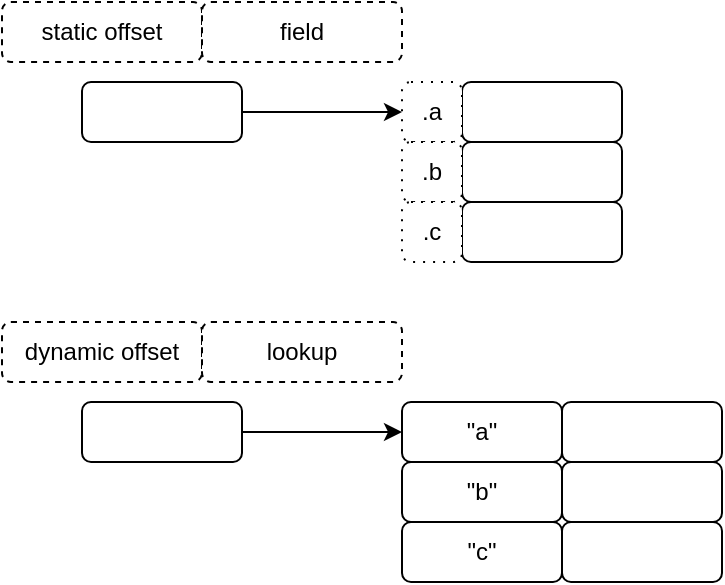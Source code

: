 <mxfile version="24.7.17">
  <diagram name="Page-1" id="zeiTZ4ekBaWwp6oDwv2A">
    <mxGraphModel dx="1100" dy="439" grid="1" gridSize="10" guides="1" tooltips="1" connect="1" arrows="1" fold="1" page="1" pageScale="1" pageWidth="1100" pageHeight="850" math="0" shadow="0">
      <root>
        <mxCell id="0" />
        <mxCell id="1" parent="0" />
        <mxCell id="eihmgm31Xy6lLqjTR13Y-8" style="edgeStyle=orthogonalEdgeStyle;rounded=0;orthogonalLoop=1;jettySize=auto;html=1;exitX=1;exitY=0.5;exitDx=0;exitDy=0;entryX=0;entryY=0.5;entryDx=0;entryDy=0;" edge="1" parent="1" source="eihmgm31Xy6lLqjTR13Y-1" target="eihmgm31Xy6lLqjTR13Y-5">
          <mxGeometry relative="1" as="geometry" />
        </mxCell>
        <mxCell id="eihmgm31Xy6lLqjTR13Y-1" value="" style="rounded=1;whiteSpace=wrap;html=1;" vertex="1" parent="1">
          <mxGeometry x="80" y="80" width="80" height="30" as="geometry" />
        </mxCell>
        <mxCell id="eihmgm31Xy6lLqjTR13Y-2" value="" style="rounded=1;whiteSpace=wrap;html=1;" vertex="1" parent="1">
          <mxGeometry x="270" y="80" width="80" height="30" as="geometry" />
        </mxCell>
        <mxCell id="eihmgm31Xy6lLqjTR13Y-3" value="" style="rounded=1;whiteSpace=wrap;html=1;" vertex="1" parent="1">
          <mxGeometry x="270" y="110" width="80" height="30" as="geometry" />
        </mxCell>
        <mxCell id="eihmgm31Xy6lLqjTR13Y-4" value="" style="rounded=1;whiteSpace=wrap;html=1;" vertex="1" parent="1">
          <mxGeometry x="270" y="140" width="80" height="30" as="geometry" />
        </mxCell>
        <mxCell id="eihmgm31Xy6lLqjTR13Y-5" value=".a" style="rounded=1;whiteSpace=wrap;html=1;dashed=1;dashPattern=1 4;" vertex="1" parent="1">
          <mxGeometry x="240" y="80" width="30" height="30" as="geometry" />
        </mxCell>
        <mxCell id="eihmgm31Xy6lLqjTR13Y-6" value=".b" style="rounded=1;whiteSpace=wrap;html=1;dashed=1;dashPattern=1 4;" vertex="1" parent="1">
          <mxGeometry x="240" y="110" width="30" height="30" as="geometry" />
        </mxCell>
        <mxCell id="eihmgm31Xy6lLqjTR13Y-7" value=".c" style="rounded=1;whiteSpace=wrap;html=1;dashed=1;dashPattern=1 4;" vertex="1" parent="1">
          <mxGeometry x="240" y="140" width="30" height="30" as="geometry" />
        </mxCell>
        <mxCell id="eihmgm31Xy6lLqjTR13Y-9" style="edgeStyle=orthogonalEdgeStyle;rounded=0;orthogonalLoop=1;jettySize=auto;html=1;exitX=1;exitY=0.5;exitDx=0;exitDy=0;entryX=0;entryY=0.5;entryDx=0;entryDy=0;" edge="1" parent="1" source="eihmgm31Xy6lLqjTR13Y-10" target="eihmgm31Xy6lLqjTR13Y-11">
          <mxGeometry relative="1" as="geometry">
            <mxPoint x="240" y="255" as="targetPoint" />
          </mxGeometry>
        </mxCell>
        <mxCell id="eihmgm31Xy6lLqjTR13Y-10" value="" style="rounded=1;whiteSpace=wrap;html=1;" vertex="1" parent="1">
          <mxGeometry x="80" y="240" width="80" height="30" as="geometry" />
        </mxCell>
        <mxCell id="eihmgm31Xy6lLqjTR13Y-11" value="&quot;a&quot;" style="rounded=1;whiteSpace=wrap;html=1;" vertex="1" parent="1">
          <mxGeometry x="240" y="240" width="80" height="30" as="geometry" />
        </mxCell>
        <mxCell id="eihmgm31Xy6lLqjTR13Y-12" value="&quot;b&quot;" style="rounded=1;whiteSpace=wrap;html=1;" vertex="1" parent="1">
          <mxGeometry x="240" y="270" width="80" height="30" as="geometry" />
        </mxCell>
        <mxCell id="eihmgm31Xy6lLqjTR13Y-13" value="&quot;c&quot;" style="rounded=1;whiteSpace=wrap;html=1;" vertex="1" parent="1">
          <mxGeometry x="240" y="300" width="80" height="30" as="geometry" />
        </mxCell>
        <mxCell id="eihmgm31Xy6lLqjTR13Y-17" value="" style="rounded=1;whiteSpace=wrap;html=1;" vertex="1" parent="1">
          <mxGeometry x="320" y="240" width="80" height="30" as="geometry" />
        </mxCell>
        <mxCell id="eihmgm31Xy6lLqjTR13Y-18" value="" style="rounded=1;whiteSpace=wrap;html=1;" vertex="1" parent="1">
          <mxGeometry x="320" y="270" width="80" height="30" as="geometry" />
        </mxCell>
        <mxCell id="eihmgm31Xy6lLqjTR13Y-19" value="" style="rounded=1;whiteSpace=wrap;html=1;" vertex="1" parent="1">
          <mxGeometry x="320" y="300" width="80" height="30" as="geometry" />
        </mxCell>
        <mxCell id="eihmgm31Xy6lLqjTR13Y-21" value="static offset" style="rounded=1;whiteSpace=wrap;html=1;dashed=1;" vertex="1" parent="1">
          <mxGeometry x="40" y="40" width="100" height="30" as="geometry" />
        </mxCell>
        <mxCell id="eihmgm31Xy6lLqjTR13Y-22" value="dynamic offset" style="rounded=1;whiteSpace=wrap;html=1;dashed=1;" vertex="1" parent="1">
          <mxGeometry x="40" y="200" width="100" height="30" as="geometry" />
        </mxCell>
        <mxCell id="eihmgm31Xy6lLqjTR13Y-23" value="field" style="rounded=1;whiteSpace=wrap;html=1;dashed=1;" vertex="1" parent="1">
          <mxGeometry x="140" y="40" width="100" height="30" as="geometry" />
        </mxCell>
        <mxCell id="eihmgm31Xy6lLqjTR13Y-24" value="lookup" style="rounded=1;whiteSpace=wrap;html=1;dashed=1;" vertex="1" parent="1">
          <mxGeometry x="140" y="200" width="100" height="30" as="geometry" />
        </mxCell>
      </root>
    </mxGraphModel>
  </diagram>
</mxfile>
